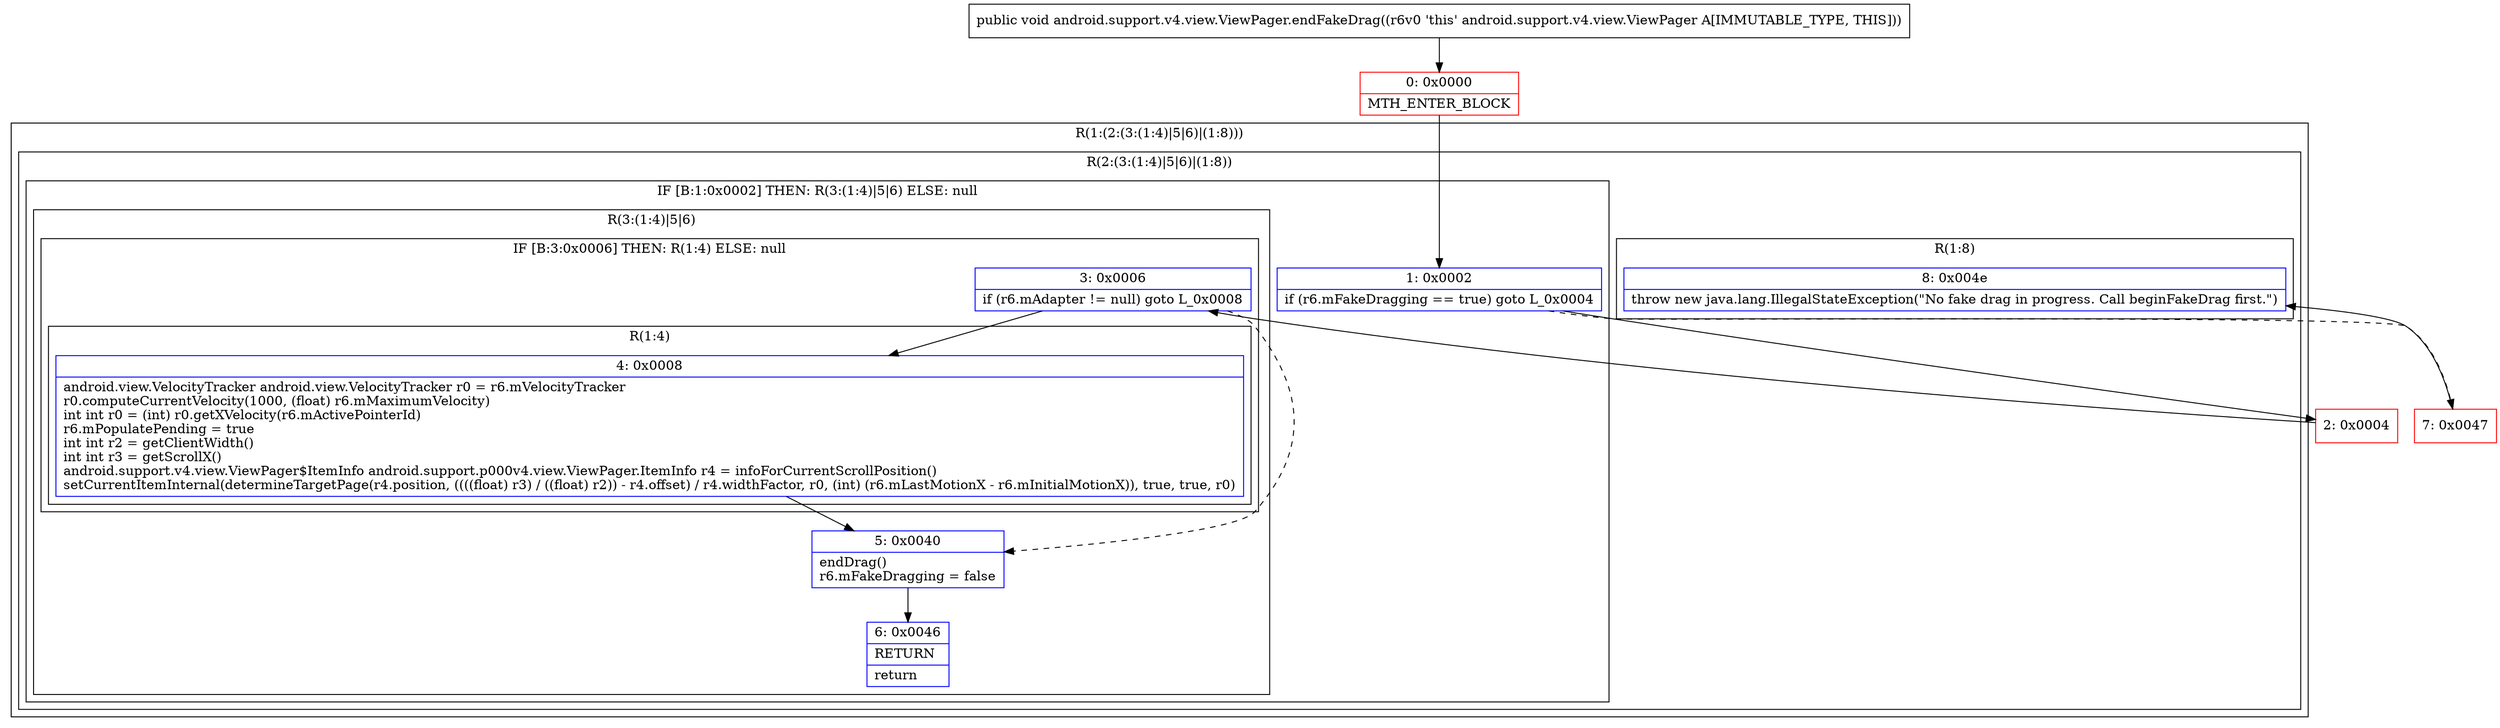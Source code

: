 digraph "CFG forandroid.support.v4.view.ViewPager.endFakeDrag()V" {
subgraph cluster_Region_361005386 {
label = "R(1:(2:(3:(1:4)|5|6)|(1:8)))";
node [shape=record,color=blue];
subgraph cluster_Region_1352407923 {
label = "R(2:(3:(1:4)|5|6)|(1:8))";
node [shape=record,color=blue];
subgraph cluster_IfRegion_1186867907 {
label = "IF [B:1:0x0002] THEN: R(3:(1:4)|5|6) ELSE: null";
node [shape=record,color=blue];
Node_1 [shape=record,label="{1\:\ 0x0002|if (r6.mFakeDragging == true) goto L_0x0004\l}"];
subgraph cluster_Region_516454034 {
label = "R(3:(1:4)|5|6)";
node [shape=record,color=blue];
subgraph cluster_IfRegion_804731600 {
label = "IF [B:3:0x0006] THEN: R(1:4) ELSE: null";
node [shape=record,color=blue];
Node_3 [shape=record,label="{3\:\ 0x0006|if (r6.mAdapter != null) goto L_0x0008\l}"];
subgraph cluster_Region_345342895 {
label = "R(1:4)";
node [shape=record,color=blue];
Node_4 [shape=record,label="{4\:\ 0x0008|android.view.VelocityTracker android.view.VelocityTracker r0 = r6.mVelocityTracker\lr0.computeCurrentVelocity(1000, (float) r6.mMaximumVelocity)\lint int r0 = (int) r0.getXVelocity(r6.mActivePointerId)\lr6.mPopulatePending = true\lint int r2 = getClientWidth()\lint int r3 = getScrollX()\landroid.support.v4.view.ViewPager$ItemInfo android.support.p000v4.view.ViewPager.ItemInfo r4 = infoForCurrentScrollPosition()\lsetCurrentItemInternal(determineTargetPage(r4.position, ((((float) r3) \/ ((float) r2)) \- r4.offset) \/ r4.widthFactor, r0, (int) (r6.mLastMotionX \- r6.mInitialMotionX)), true, true, r0)\l}"];
}
}
Node_5 [shape=record,label="{5\:\ 0x0040|endDrag()\lr6.mFakeDragging = false\l}"];
Node_6 [shape=record,label="{6\:\ 0x0046|RETURN\l|return\l}"];
}
}
subgraph cluster_Region_520158174 {
label = "R(1:8)";
node [shape=record,color=blue];
Node_8 [shape=record,label="{8\:\ 0x004e|throw new java.lang.IllegalStateException(\"No fake drag in progress. Call beginFakeDrag first.\")\l}"];
}
}
}
Node_0 [shape=record,color=red,label="{0\:\ 0x0000|MTH_ENTER_BLOCK\l}"];
Node_2 [shape=record,color=red,label="{2\:\ 0x0004}"];
Node_7 [shape=record,color=red,label="{7\:\ 0x0047}"];
MethodNode[shape=record,label="{public void android.support.v4.view.ViewPager.endFakeDrag((r6v0 'this' android.support.v4.view.ViewPager A[IMMUTABLE_TYPE, THIS])) }"];
MethodNode -> Node_0;
Node_1 -> Node_2;
Node_1 -> Node_7[style=dashed];
Node_3 -> Node_4;
Node_3 -> Node_5[style=dashed];
Node_4 -> Node_5;
Node_5 -> Node_6;
Node_0 -> Node_1;
Node_2 -> Node_3;
Node_7 -> Node_8;
}

